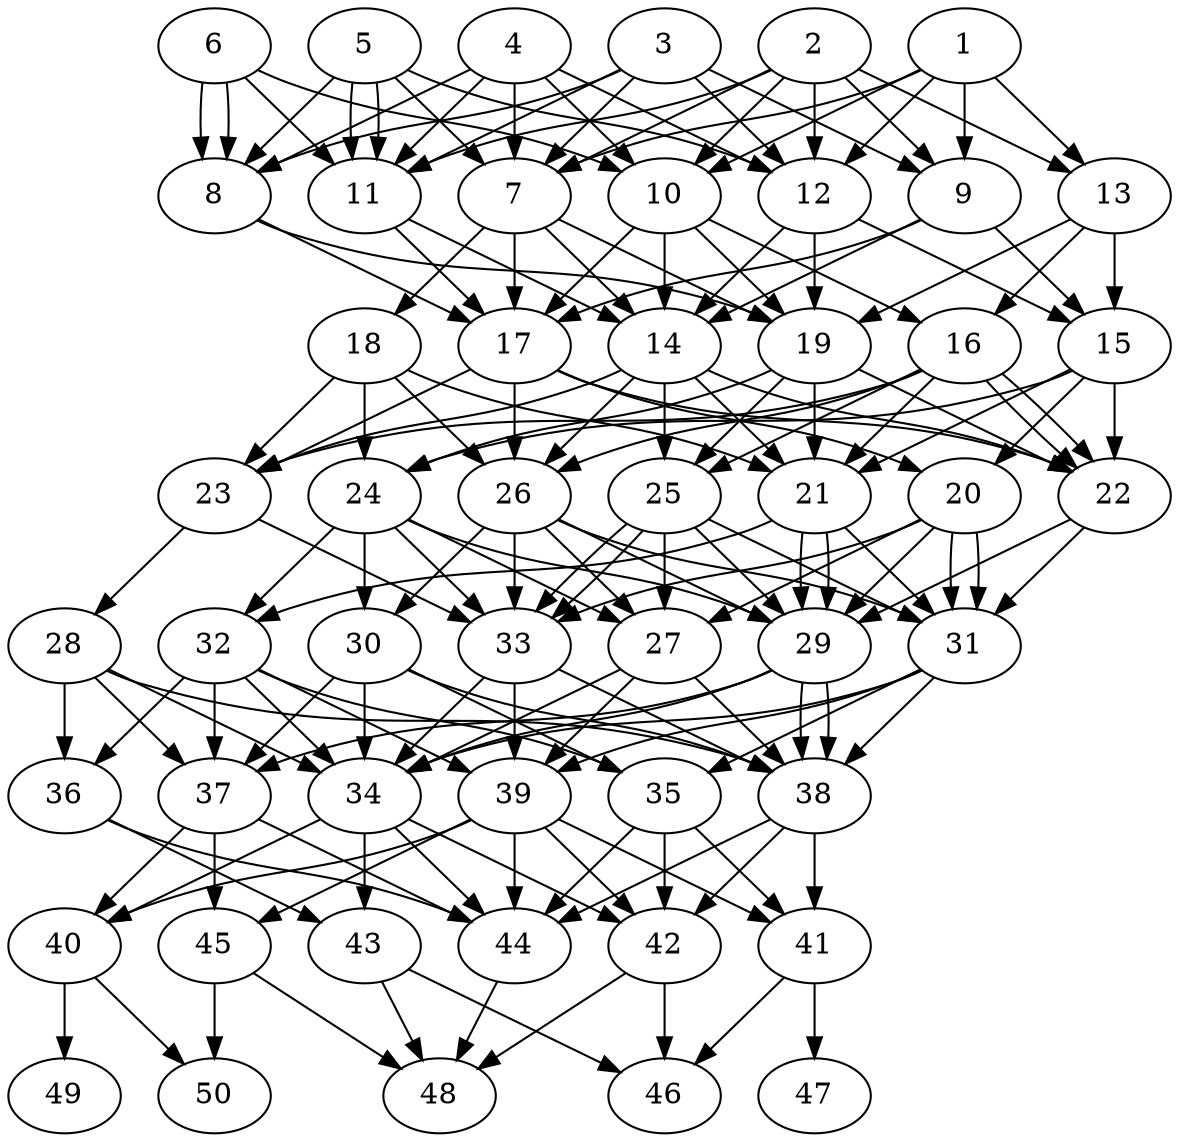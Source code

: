 // DAG automatically generated by daggen at Thu Oct  3 14:07:57 2019
// ./daggen --dot -n 50 --ccr 0.4 --fat 0.5 --regular 0.9 --density 0.9 --mindata 5242880 --maxdata 52428800 
digraph G {
  1 [size="26967040", alpha="0.20", expect_size="10786816"] 
  1 -> 7 [size ="10786816"]
  1 -> 9 [size ="10786816"]
  1 -> 10 [size ="10786816"]
  1 -> 12 [size ="10786816"]
  1 -> 13 [size ="10786816"]
  2 [size="18903040", alpha="0.06", expect_size="7561216"] 
  2 -> 7 [size ="7561216"]
  2 -> 9 [size ="7561216"]
  2 -> 10 [size ="7561216"]
  2 -> 11 [size ="7561216"]
  2 -> 12 [size ="7561216"]
  2 -> 13 [size ="7561216"]
  3 [size="85859840", alpha="0.17", expect_size="34343936"] 
  3 -> 7 [size ="34343936"]
  3 -> 8 [size ="34343936"]
  3 -> 9 [size ="34343936"]
  3 -> 11 [size ="34343936"]
  3 -> 12 [size ="34343936"]
  4 [size="39918080", alpha="0.09", expect_size="15967232"] 
  4 -> 7 [size ="15967232"]
  4 -> 8 [size ="15967232"]
  4 -> 10 [size ="15967232"]
  4 -> 11 [size ="15967232"]
  4 -> 12 [size ="15967232"]
  5 [size="128865280", alpha="0.07", expect_size="51546112"] 
  5 -> 7 [size ="51546112"]
  5 -> 8 [size ="51546112"]
  5 -> 11 [size ="51546112"]
  5 -> 11 [size ="51546112"]
  5 -> 12 [size ="51546112"]
  6 [size="33761280", alpha="0.17", expect_size="13504512"] 
  6 -> 8 [size ="13504512"]
  6 -> 8 [size ="13504512"]
  6 -> 10 [size ="13504512"]
  6 -> 11 [size ="13504512"]
  7 [size="129850880", alpha="0.01", expect_size="51940352"] 
  7 -> 14 [size ="51940352"]
  7 -> 17 [size ="51940352"]
  7 -> 18 [size ="51940352"]
  7 -> 19 [size ="51940352"]
  8 [size="86484480", alpha="0.11", expect_size="34593792"] 
  8 -> 17 [size ="34593792"]
  8 -> 19 [size ="34593792"]
  9 [size="29486080", alpha="0.08", expect_size="11794432"] 
  9 -> 14 [size ="11794432"]
  9 -> 15 [size ="11794432"]
  9 -> 17 [size ="11794432"]
  10 [size="105356800", alpha="0.17", expect_size="42142720"] 
  10 -> 14 [size ="42142720"]
  10 -> 16 [size ="42142720"]
  10 -> 17 [size ="42142720"]
  10 -> 19 [size ="42142720"]
  11 [size="39016960", alpha="0.03", expect_size="15606784"] 
  11 -> 14 [size ="15606784"]
  11 -> 17 [size ="15606784"]
  12 [size="38919680", alpha="0.07", expect_size="15567872"] 
  12 -> 14 [size ="15567872"]
  12 -> 15 [size ="15567872"]
  12 -> 19 [size ="15567872"]
  13 [size="71526400", alpha="0.13", expect_size="28610560"] 
  13 -> 15 [size ="28610560"]
  13 -> 16 [size ="28610560"]
  13 -> 19 [size ="28610560"]
  14 [size="55472640", alpha="0.05", expect_size="22189056"] 
  14 -> 21 [size ="22189056"]
  14 -> 22 [size ="22189056"]
  14 -> 23 [size ="22189056"]
  14 -> 25 [size ="22189056"]
  14 -> 26 [size ="22189056"]
  15 [size="108861440", alpha="0.10", expect_size="43544576"] 
  15 -> 20 [size ="43544576"]
  15 -> 21 [size ="43544576"]
  15 -> 22 [size ="43544576"]
  15 -> 24 [size ="43544576"]
  16 [size="33236480", alpha="0.07", expect_size="13294592"] 
  16 -> 21 [size ="13294592"]
  16 -> 22 [size ="13294592"]
  16 -> 22 [size ="13294592"]
  16 -> 23 [size ="13294592"]
  16 -> 25 [size ="13294592"]
  16 -> 26 [size ="13294592"]
  17 [size="13593600", alpha="0.09", expect_size="5437440"] 
  17 -> 20 [size ="5437440"]
  17 -> 22 [size ="5437440"]
  17 -> 23 [size ="5437440"]
  17 -> 26 [size ="5437440"]
  18 [size="18695680", alpha="0.02", expect_size="7478272"] 
  18 -> 21 [size ="7478272"]
  18 -> 23 [size ="7478272"]
  18 -> 24 [size ="7478272"]
  18 -> 26 [size ="7478272"]
  19 [size="80734720", alpha="0.03", expect_size="32293888"] 
  19 -> 21 [size ="32293888"]
  19 -> 22 [size ="32293888"]
  19 -> 24 [size ="32293888"]
  19 -> 25 [size ="32293888"]
  20 [size="129917440", alpha="0.12", expect_size="51966976"] 
  20 -> 27 [size ="51966976"]
  20 -> 29 [size ="51966976"]
  20 -> 31 [size ="51966976"]
  20 -> 31 [size ="51966976"]
  20 -> 33 [size ="51966976"]
  21 [size="111408640", alpha="0.03", expect_size="44563456"] 
  21 -> 29 [size ="44563456"]
  21 -> 29 [size ="44563456"]
  21 -> 31 [size ="44563456"]
  21 -> 32 [size ="44563456"]
  22 [size="126940160", alpha="0.15", expect_size="50776064"] 
  22 -> 29 [size ="50776064"]
  22 -> 31 [size ="50776064"]
  23 [size="50426880", alpha="0.19", expect_size="20170752"] 
  23 -> 28 [size ="20170752"]
  23 -> 33 [size ="20170752"]
  24 [size="124633600", alpha="0.08", expect_size="49853440"] 
  24 -> 27 [size ="49853440"]
  24 -> 29 [size ="49853440"]
  24 -> 30 [size ="49853440"]
  24 -> 32 [size ="49853440"]
  24 -> 33 [size ="49853440"]
  25 [size="34698240", alpha="0.17", expect_size="13879296"] 
  25 -> 27 [size ="13879296"]
  25 -> 29 [size ="13879296"]
  25 -> 31 [size ="13879296"]
  25 -> 33 [size ="13879296"]
  25 -> 33 [size ="13879296"]
  26 [size="93967360", alpha="0.09", expect_size="37586944"] 
  26 -> 27 [size ="37586944"]
  26 -> 29 [size ="37586944"]
  26 -> 30 [size ="37586944"]
  26 -> 31 [size ="37586944"]
  26 -> 33 [size ="37586944"]
  27 [size="15375360", alpha="0.01", expect_size="6150144"] 
  27 -> 34 [size ="6150144"]
  27 -> 38 [size ="6150144"]
  27 -> 39 [size ="6150144"]
  28 [size="70732800", alpha="0.05", expect_size="28293120"] 
  28 -> 34 [size ="28293120"]
  28 -> 36 [size ="28293120"]
  28 -> 37 [size ="28293120"]
  28 -> 38 [size ="28293120"]
  29 [size="84858880", alpha="0.12", expect_size="33943552"] 
  29 -> 34 [size ="33943552"]
  29 -> 37 [size ="33943552"]
  29 -> 38 [size ="33943552"]
  29 -> 38 [size ="33943552"]
  30 [size="104348160", alpha="0.15", expect_size="41739264"] 
  30 -> 34 [size ="41739264"]
  30 -> 35 [size ="41739264"]
  30 -> 37 [size ="41739264"]
  30 -> 38 [size ="41739264"]
  31 [size="57072640", alpha="0.02", expect_size="22829056"] 
  31 -> 34 [size ="22829056"]
  31 -> 35 [size ="22829056"]
  31 -> 38 [size ="22829056"]
  31 -> 39 [size ="22829056"]
  32 [size="74859520", alpha="0.13", expect_size="29943808"] 
  32 -> 34 [size ="29943808"]
  32 -> 35 [size ="29943808"]
  32 -> 36 [size ="29943808"]
  32 -> 37 [size ="29943808"]
  32 -> 39 [size ="29943808"]
  33 [size="45537280", alpha="0.14", expect_size="18214912"] 
  33 -> 34 [size ="18214912"]
  33 -> 38 [size ="18214912"]
  33 -> 39 [size ="18214912"]
  34 [size="41861120", alpha="0.03", expect_size="16744448"] 
  34 -> 40 [size ="16744448"]
  34 -> 42 [size ="16744448"]
  34 -> 43 [size ="16744448"]
  34 -> 44 [size ="16744448"]
  35 [size="90641920", alpha="0.08", expect_size="36256768"] 
  35 -> 41 [size ="36256768"]
  35 -> 42 [size ="36256768"]
  35 -> 44 [size ="36256768"]
  36 [size="71710720", alpha="0.16", expect_size="28684288"] 
  36 -> 43 [size ="28684288"]
  36 -> 44 [size ="28684288"]
  37 [size="123688960", alpha="0.04", expect_size="49475584"] 
  37 -> 40 [size ="49475584"]
  37 -> 44 [size ="49475584"]
  37 -> 45 [size ="49475584"]
  38 [size="127388160", alpha="0.13", expect_size="50955264"] 
  38 -> 41 [size ="50955264"]
  38 -> 42 [size ="50955264"]
  38 -> 44 [size ="50955264"]
  39 [size="38225920", alpha="0.14", expect_size="15290368"] 
  39 -> 40 [size ="15290368"]
  39 -> 41 [size ="15290368"]
  39 -> 42 [size ="15290368"]
  39 -> 44 [size ="15290368"]
  39 -> 45 [size ="15290368"]
  40 [size="108510720", alpha="0.15", expect_size="43404288"] 
  40 -> 49 [size ="43404288"]
  40 -> 50 [size ="43404288"]
  41 [size="76597760", alpha="0.12", expect_size="30639104"] 
  41 -> 46 [size ="30639104"]
  41 -> 47 [size ="30639104"]
  42 [size="86364160", alpha="0.08", expect_size="34545664"] 
  42 -> 46 [size ="34545664"]
  42 -> 48 [size ="34545664"]
  43 [size="45662720", alpha="0.11", expect_size="18265088"] 
  43 -> 46 [size ="18265088"]
  43 -> 48 [size ="18265088"]
  44 [size="130874880", alpha="0.13", expect_size="52349952"] 
  44 -> 48 [size ="52349952"]
  45 [size="30474240", alpha="0.18", expect_size="12189696"] 
  45 -> 48 [size ="12189696"]
  45 -> 50 [size ="12189696"]
  46 [size="76147200", alpha="0.17", expect_size="30458880"] 
  47 [size="52093440", alpha="0.16", expect_size="20837376"] 
  48 [size="76769280", alpha="0.06", expect_size="30707712"] 
  49 [size="37798400", alpha="0.07", expect_size="15119360"] 
  50 [size="120770560", alpha="0.04", expect_size="48308224"] 
}
